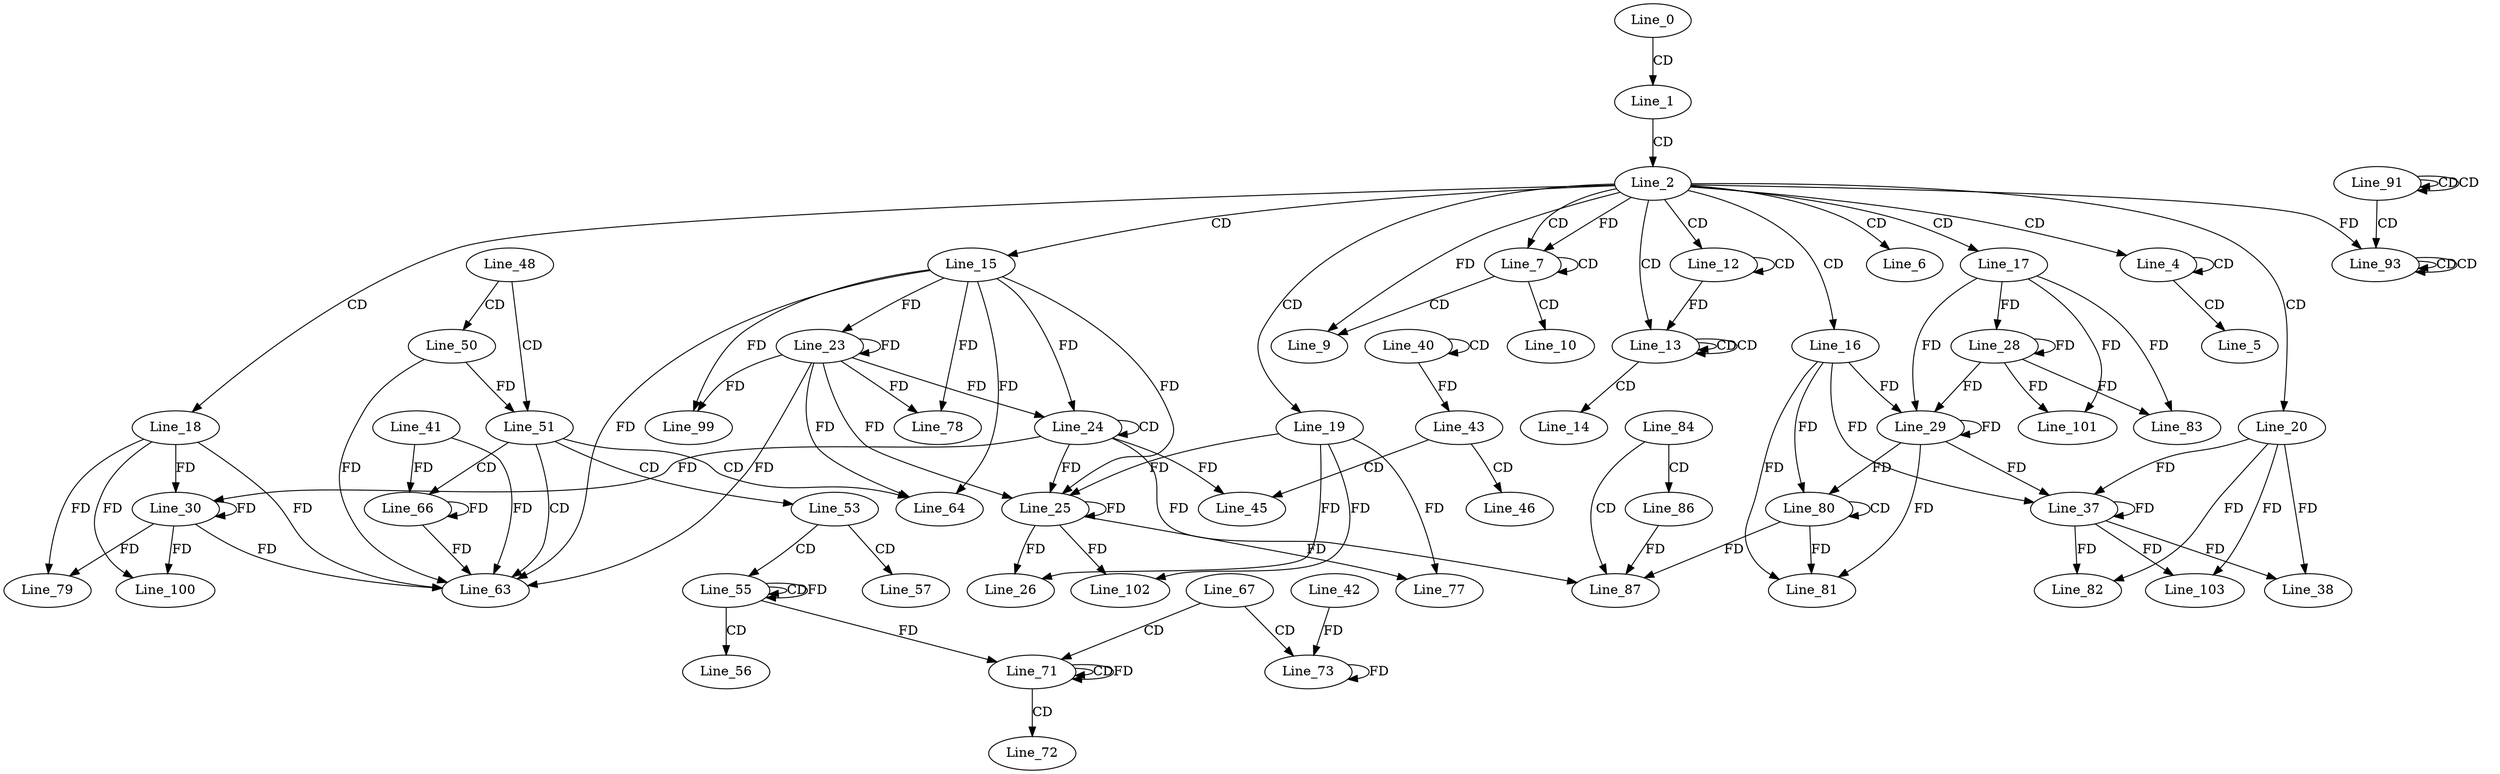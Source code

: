 digraph G {
  Line_0;
  Line_1;
  Line_2;
  Line_4;
  Line_4;
  Line_5;
  Line_6;
  Line_7;
  Line_7;
  Line_7;
  Line_9;
  Line_10;
  Line_12;
  Line_12;
  Line_12;
  Line_13;
  Line_13;
  Line_13;
  Line_14;
  Line_15;
  Line_16;
  Line_17;
  Line_18;
  Line_19;
  Line_20;
  Line_23;
  Line_23;
  Line_24;
  Line_24;
  Line_25;
  Line_25;
  Line_26;
  Line_28;
  Line_29;
  Line_29;
  Line_30;
  Line_30;
  Line_37;
  Line_37;
  Line_38;
  Line_40;
  Line_40;
  Line_43;
  Line_45;
  Line_46;
  Line_48;
  Line_50;
  Line_51;
  Line_53;
  Line_55;
  Line_55;
  Line_55;
  Line_56;
  Line_57;
  Line_63;
  Line_41;
  Line_64;
  Line_64;
  Line_66;
  Line_67;
  Line_71;
  Line_71;
  Line_71;
  Line_72;
  Line_73;
  Line_42;
  Line_77;
  Line_78;
  Line_79;
  Line_80;
  Line_80;
  Line_81;
  Line_82;
  Line_83;
  Line_84;
  Line_86;
  Line_87;
  Line_87;
  Line_87;
  Line_87;
  Line_91;
  Line_91;
  Line_91;
  Line_93;
  Line_93;
  Line_93;
  Line_99;
  Line_100;
  Line_101;
  Line_102;
  Line_103;
  Line_0 -> Line_1 [ label="CD" ];
  Line_1 -> Line_2 [ label="CD" ];
  Line_2 -> Line_4 [ label="CD" ];
  Line_4 -> Line_4 [ label="CD" ];
  Line_4 -> Line_5 [ label="CD" ];
  Line_2 -> Line_6 [ label="CD" ];
  Line_2 -> Line_7 [ label="CD" ];
  Line_7 -> Line_7 [ label="CD" ];
  Line_2 -> Line_7 [ label="FD" ];
  Line_7 -> Line_9 [ label="CD" ];
  Line_2 -> Line_9 [ label="FD" ];
  Line_7 -> Line_10 [ label="CD" ];
  Line_2 -> Line_12 [ label="CD" ];
  Line_12 -> Line_12 [ label="CD" ];
  Line_2 -> Line_13 [ label="CD" ];
  Line_13 -> Line_13 [ label="CD" ];
  Line_13 -> Line_13 [ label="CD" ];
  Line_12 -> Line_13 [ label="FD" ];
  Line_13 -> Line_14 [ label="CD" ];
  Line_2 -> Line_15 [ label="CD" ];
  Line_2 -> Line_16 [ label="CD" ];
  Line_2 -> Line_17 [ label="CD" ];
  Line_2 -> Line_18 [ label="CD" ];
  Line_2 -> Line_19 [ label="CD" ];
  Line_2 -> Line_20 [ label="CD" ];
  Line_15 -> Line_23 [ label="FD" ];
  Line_23 -> Line_23 [ label="FD" ];
  Line_24 -> Line_24 [ label="CD" ];
  Line_15 -> Line_24 [ label="FD" ];
  Line_23 -> Line_24 [ label="FD" ];
  Line_19 -> Line_25 [ label="FD" ];
  Line_25 -> Line_25 [ label="FD" ];
  Line_15 -> Line_25 [ label="FD" ];
  Line_23 -> Line_25 [ label="FD" ];
  Line_24 -> Line_25 [ label="FD" ];
  Line_19 -> Line_26 [ label="FD" ];
  Line_25 -> Line_26 [ label="FD" ];
  Line_17 -> Line_28 [ label="FD" ];
  Line_28 -> Line_28 [ label="FD" ];
  Line_16 -> Line_29 [ label="FD" ];
  Line_29 -> Line_29 [ label="FD" ];
  Line_17 -> Line_29 [ label="FD" ];
  Line_28 -> Line_29 [ label="FD" ];
  Line_18 -> Line_30 [ label="FD" ];
  Line_30 -> Line_30 [ label="FD" ];
  Line_24 -> Line_30 [ label="FD" ];
  Line_20 -> Line_37 [ label="FD" ];
  Line_37 -> Line_37 [ label="FD" ];
  Line_16 -> Line_37 [ label="FD" ];
  Line_29 -> Line_37 [ label="FD" ];
  Line_20 -> Line_38 [ label="FD" ];
  Line_37 -> Line_38 [ label="FD" ];
  Line_40 -> Line_40 [ label="CD" ];
  Line_40 -> Line_43 [ label="FD" ];
  Line_43 -> Line_45 [ label="CD" ];
  Line_24 -> Line_45 [ label="FD" ];
  Line_43 -> Line_46 [ label="CD" ];
  Line_48 -> Line_50 [ label="CD" ];
  Line_48 -> Line_51 [ label="CD" ];
  Line_50 -> Line_51 [ label="FD" ];
  Line_51 -> Line_53 [ label="CD" ];
  Line_53 -> Line_55 [ label="CD" ];
  Line_55 -> Line_55 [ label="CD" ];
  Line_55 -> Line_55 [ label="FD" ];
  Line_55 -> Line_56 [ label="CD" ];
  Line_53 -> Line_57 [ label="CD" ];
  Line_51 -> Line_63 [ label="CD" ];
  Line_15 -> Line_63 [ label="FD" ];
  Line_23 -> Line_63 [ label="FD" ];
  Line_41 -> Line_63 [ label="FD" ];
  Line_50 -> Line_63 [ label="FD" ];
  Line_18 -> Line_63 [ label="FD" ];
  Line_30 -> Line_63 [ label="FD" ];
  Line_51 -> Line_64 [ label="CD" ];
  Line_15 -> Line_64 [ label="FD" ];
  Line_23 -> Line_64 [ label="FD" ];
  Line_51 -> Line_66 [ label="CD" ];
  Line_66 -> Line_66 [ label="FD" ];
  Line_41 -> Line_66 [ label="FD" ];
  Line_67 -> Line_71 [ label="CD" ];
  Line_71 -> Line_71 [ label="CD" ];
  Line_55 -> Line_71 [ label="FD" ];
  Line_71 -> Line_71 [ label="FD" ];
  Line_71 -> Line_72 [ label="CD" ];
  Line_67 -> Line_73 [ label="CD" ];
  Line_73 -> Line_73 [ label="FD" ];
  Line_42 -> Line_73 [ label="FD" ];
  Line_19 -> Line_77 [ label="FD" ];
  Line_25 -> Line_77 [ label="FD" ];
  Line_15 -> Line_78 [ label="FD" ];
  Line_23 -> Line_78 [ label="FD" ];
  Line_18 -> Line_79 [ label="FD" ];
  Line_30 -> Line_79 [ label="FD" ];
  Line_80 -> Line_80 [ label="CD" ];
  Line_16 -> Line_80 [ label="FD" ];
  Line_29 -> Line_80 [ label="FD" ];
  Line_16 -> Line_81 [ label="FD" ];
  Line_29 -> Line_81 [ label="FD" ];
  Line_80 -> Line_81 [ label="FD" ];
  Line_20 -> Line_82 [ label="FD" ];
  Line_37 -> Line_82 [ label="FD" ];
  Line_17 -> Line_83 [ label="FD" ];
  Line_28 -> Line_83 [ label="FD" ];
  Line_84 -> Line_86 [ label="CD" ];
  Line_84 -> Line_87 [ label="CD" ];
  Line_86 -> Line_87 [ label="FD" ];
  Line_80 -> Line_87 [ label="FD" ];
  Line_24 -> Line_87 [ label="FD" ];
  Line_91 -> Line_91 [ label="CD" ];
  Line_91 -> Line_91 [ label="CD" ];
  Line_91 -> Line_93 [ label="CD" ];
  Line_93 -> Line_93 [ label="CD" ];
  Line_93 -> Line_93 [ label="CD" ];
  Line_2 -> Line_93 [ label="FD" ];
  Line_15 -> Line_99 [ label="FD" ];
  Line_23 -> Line_99 [ label="FD" ];
  Line_18 -> Line_100 [ label="FD" ];
  Line_30 -> Line_100 [ label="FD" ];
  Line_17 -> Line_101 [ label="FD" ];
  Line_28 -> Line_101 [ label="FD" ];
  Line_19 -> Line_102 [ label="FD" ];
  Line_25 -> Line_102 [ label="FD" ];
  Line_20 -> Line_103 [ label="FD" ];
  Line_37 -> Line_103 [ label="FD" ];
  Line_66 -> Line_63 [ label="FD" ];
}
